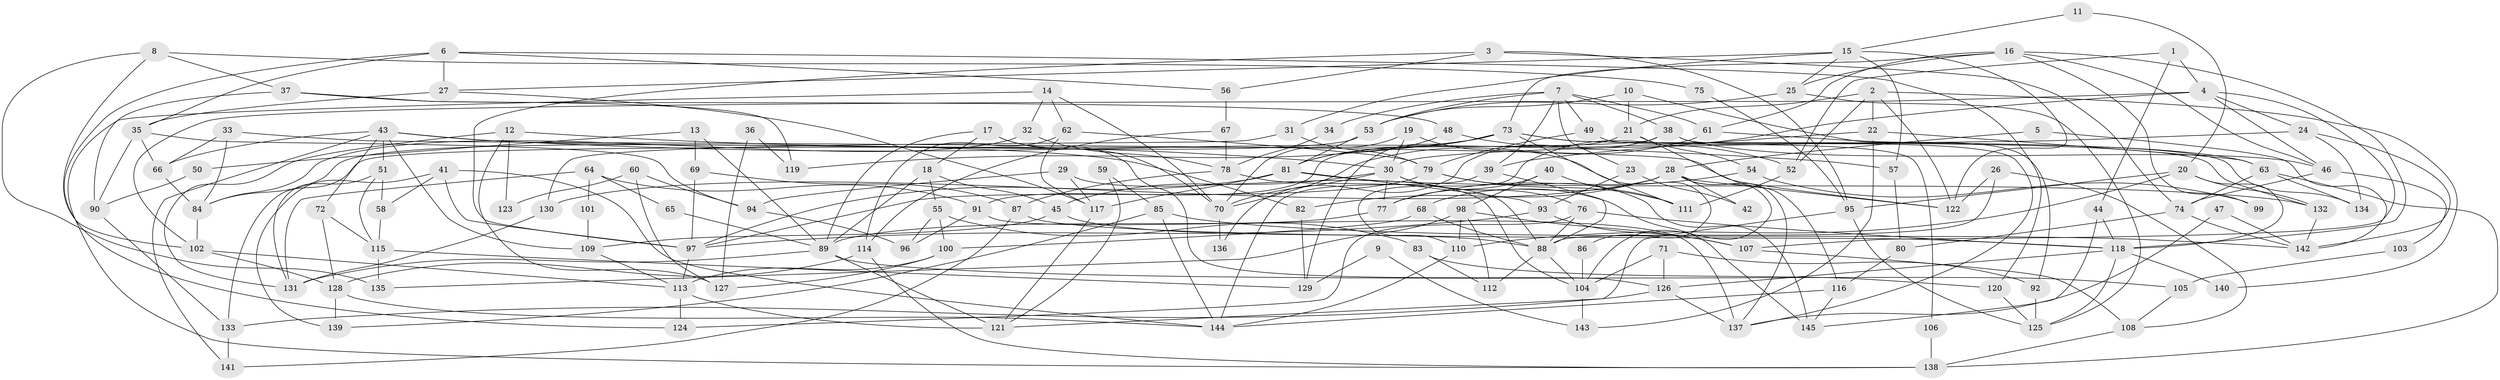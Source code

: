// coarse degree distribution, {10: 0.04597701149425287, 8: 0.05747126436781609, 7: 0.08045977011494253, 6: 0.09195402298850575, 5: 0.16091954022988506, 14: 0.011494252873563218, 3: 0.2413793103448276, 11: 0.034482758620689655, 12: 0.011494252873563218, 9: 0.034482758620689655, 2: 0.11494252873563218, 4: 0.11494252873563218}
// Generated by graph-tools (version 1.1) at 2025/18/03/04/25 18:18:38]
// undirected, 145 vertices, 290 edges
graph export_dot {
graph [start="1"]
  node [color=gray90,style=filled];
  1;
  2;
  3;
  4;
  5;
  6;
  7;
  8;
  9;
  10;
  11;
  12;
  13;
  14;
  15;
  16;
  17;
  18;
  19;
  20;
  21;
  22;
  23;
  24;
  25;
  26;
  27;
  28;
  29;
  30;
  31;
  32;
  33;
  34;
  35;
  36;
  37;
  38;
  39;
  40;
  41;
  42;
  43;
  44;
  45;
  46;
  47;
  48;
  49;
  50;
  51;
  52;
  53;
  54;
  55;
  56;
  57;
  58;
  59;
  60;
  61;
  62;
  63;
  64;
  65;
  66;
  67;
  68;
  69;
  70;
  71;
  72;
  73;
  74;
  75;
  76;
  77;
  78;
  79;
  80;
  81;
  82;
  83;
  84;
  85;
  86;
  87;
  88;
  89;
  90;
  91;
  92;
  93;
  94;
  95;
  96;
  97;
  98;
  99;
  100;
  101;
  102;
  103;
  104;
  105;
  106;
  107;
  108;
  109;
  110;
  111;
  112;
  113;
  114;
  115;
  116;
  117;
  118;
  119;
  120;
  121;
  122;
  123;
  124;
  125;
  126;
  127;
  128;
  129;
  130;
  131;
  132;
  133;
  134;
  135;
  136;
  137;
  138;
  139;
  140;
  141;
  142;
  143;
  144;
  145;
  1 -- 44;
  1 -- 4;
  1 -- 52;
  2 -- 122;
  2 -- 52;
  2 -- 21;
  2 -- 22;
  2 -- 140;
  3 -- 97;
  3 -- 74;
  3 -- 56;
  3 -- 95;
  4 -- 46;
  4 -- 110;
  4 -- 24;
  4 -- 102;
  4 -- 107;
  5 -- 142;
  5 -- 28;
  6 -- 124;
  6 -- 120;
  6 -- 27;
  6 -- 35;
  6 -- 56;
  7 -- 39;
  7 -- 38;
  7 -- 23;
  7 -- 34;
  7 -- 49;
  7 -- 53;
  7 -- 61;
  8 -- 102;
  8 -- 135;
  8 -- 37;
  8 -- 75;
  9 -- 129;
  9 -- 143;
  10 -- 92;
  10 -- 53;
  10 -- 21;
  11 -- 20;
  11 -- 15;
  12 -- 131;
  12 -- 30;
  12 -- 123;
  12 -- 127;
  13 -- 89;
  13 -- 69;
  13 -- 50;
  14 -- 70;
  14 -- 62;
  14 -- 32;
  14 -- 138;
  15 -- 27;
  15 -- 25;
  15 -- 31;
  15 -- 57;
  15 -- 122;
  16 -- 61;
  16 -- 25;
  16 -- 46;
  16 -- 73;
  16 -- 99;
  16 -- 118;
  17 -- 126;
  17 -- 70;
  17 -- 18;
  17 -- 89;
  18 -- 89;
  18 -- 45;
  18 -- 55;
  19 -- 70;
  19 -- 30;
  19 -- 86;
  20 -- 132;
  20 -- 118;
  20 -- 95;
  20 -- 110;
  21 -- 54;
  21 -- 91;
  21 -- 116;
  22 -- 63;
  22 -- 39;
  22 -- 143;
  23 -- 93;
  23 -- 42;
  24 -- 30;
  24 -- 134;
  24 -- 142;
  25 -- 125;
  25 -- 53;
  26 -- 88;
  26 -- 122;
  26 -- 108;
  27 -- 117;
  27 -- 35;
  28 -- 122;
  28 -- 130;
  28 -- 42;
  28 -- 68;
  28 -- 82;
  28 -- 104;
  28 -- 137;
  29 -- 104;
  29 -- 117;
  29 -- 94;
  30 -- 76;
  30 -- 45;
  30 -- 70;
  30 -- 77;
  30 -- 145;
  31 -- 79;
  31 -- 130;
  32 -- 84;
  32 -- 78;
  33 -- 66;
  33 -- 84;
  33 -- 122;
  34 -- 78;
  35 -- 66;
  35 -- 90;
  35 -- 94;
  36 -- 119;
  36 -- 127;
  37 -- 90;
  37 -- 48;
  37 -- 119;
  38 -- 46;
  38 -- 137;
  38 -- 133;
  38 -- 136;
  39 -- 144;
  39 -- 88;
  40 -- 111;
  40 -- 77;
  40 -- 98;
  41 -- 144;
  41 -- 97;
  41 -- 58;
  41 -- 139;
  43 -- 82;
  43 -- 66;
  43 -- 51;
  43 -- 57;
  43 -- 72;
  43 -- 109;
  43 -- 141;
  44 -- 145;
  44 -- 118;
  45 -- 109;
  45 -- 88;
  46 -- 74;
  46 -- 103;
  47 -- 137;
  47 -- 142;
  48 -- 81;
  48 -- 52;
  49 -- 79;
  49 -- 106;
  50 -- 90;
  51 -- 115;
  51 -- 58;
  51 -- 131;
  52 -- 111;
  53 -- 81;
  53 -- 84;
  54 -- 77;
  54 -- 99;
  55 -- 100;
  55 -- 83;
  55 -- 96;
  56 -- 67;
  57 -- 80;
  58 -- 115;
  59 -- 121;
  59 -- 85;
  60 -- 94;
  60 -- 127;
  60 -- 123;
  61 -- 63;
  61 -- 70;
  62 -- 117;
  62 -- 79;
  62 -- 114;
  63 -- 138;
  63 -- 134;
  63 -- 74;
  64 -- 131;
  64 -- 91;
  64 -- 65;
  64 -- 101;
  65 -- 89;
  66 -- 84;
  67 -- 78;
  67 -- 114;
  68 -- 88;
  68 -- 100;
  69 -- 97;
  69 -- 87;
  70 -- 136;
  71 -- 126;
  71 -- 104;
  71 -- 92;
  72 -- 128;
  72 -- 115;
  73 -- 132;
  73 -- 81;
  73 -- 111;
  73 -- 119;
  73 -- 129;
  73 -- 134;
  74 -- 80;
  74 -- 142;
  75 -- 95;
  76 -- 88;
  76 -- 118;
  76 -- 124;
  77 -- 89;
  78 -- 88;
  78 -- 87;
  79 -- 111;
  79 -- 145;
  79 -- 97;
  80 -- 116;
  81 -- 97;
  81 -- 93;
  81 -- 117;
  81 -- 132;
  82 -- 129;
  83 -- 112;
  83 -- 120;
  84 -- 102;
  85 -- 139;
  85 -- 142;
  85 -- 144;
  86 -- 104;
  87 -- 141;
  87 -- 118;
  88 -- 104;
  88 -- 112;
  89 -- 121;
  89 -- 105;
  89 -- 131;
  90 -- 133;
  91 -- 96;
  91 -- 137;
  92 -- 125;
  93 -- 107;
  93 -- 97;
  94 -- 96;
  95 -- 121;
  95 -- 125;
  97 -- 113;
  98 -- 107;
  98 -- 110;
  98 -- 112;
  98 -- 135;
  100 -- 113;
  100 -- 127;
  101 -- 109;
  102 -- 128;
  102 -- 113;
  103 -- 105;
  104 -- 143;
  105 -- 108;
  106 -- 138;
  107 -- 108;
  108 -- 138;
  109 -- 113;
  110 -- 144;
  113 -- 121;
  113 -- 124;
  114 -- 128;
  114 -- 138;
  115 -- 129;
  115 -- 135;
  116 -- 144;
  116 -- 145;
  117 -- 121;
  118 -- 125;
  118 -- 126;
  118 -- 140;
  120 -- 125;
  126 -- 137;
  126 -- 133;
  128 -- 144;
  128 -- 139;
  130 -- 131;
  132 -- 142;
  133 -- 141;
}
